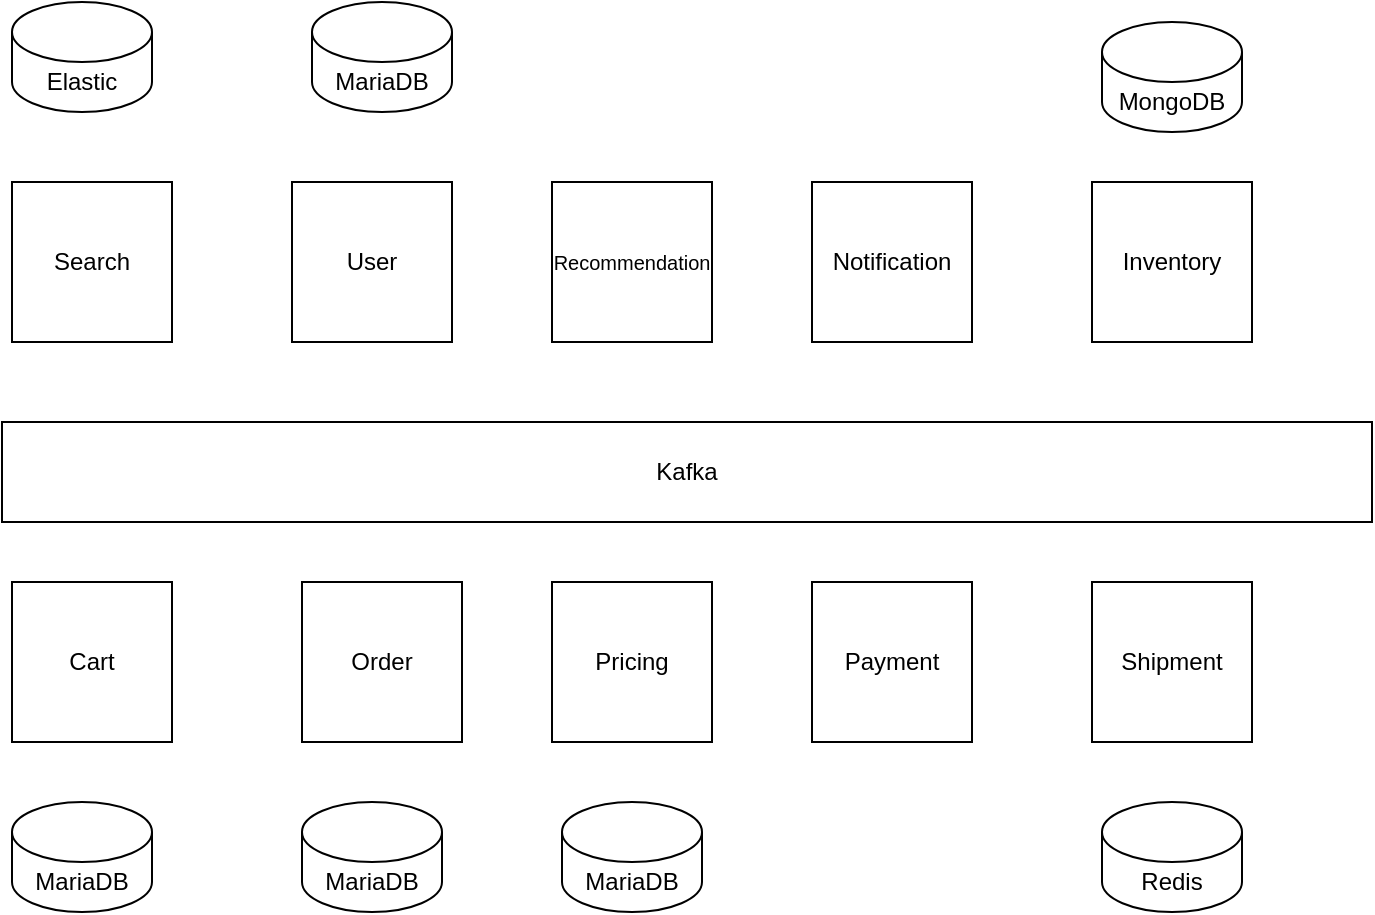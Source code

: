 <mxfile version="20.0.1" type="github">
  <diagram id="NNZJrir4YYSeP6VaG6wg" name="Overview">
    <mxGraphModel dx="946" dy="614" grid="1" gridSize="10" guides="1" tooltips="1" connect="1" arrows="1" fold="1" page="1" pageScale="1" pageWidth="827" pageHeight="1169" math="0" shadow="0">
      <root>
        <mxCell id="0" />
        <mxCell id="1" parent="0" />
        <mxCell id="Gac-dJqSlZ9fU-KO13v7-5" value="Search" style="whiteSpace=wrap;html=1;aspect=fixed;" vertex="1" parent="1">
          <mxGeometry x="130" y="230" width="80" height="80" as="geometry" />
        </mxCell>
        <mxCell id="Gac-dJqSlZ9fU-KO13v7-6" value="Inventory" style="whiteSpace=wrap;html=1;aspect=fixed;" vertex="1" parent="1">
          <mxGeometry x="670" y="230" width="80" height="80" as="geometry" />
        </mxCell>
        <mxCell id="Gac-dJqSlZ9fU-KO13v7-7" value="Cart" style="whiteSpace=wrap;html=1;aspect=fixed;" vertex="1" parent="1">
          <mxGeometry x="130" y="430" width="80" height="80" as="geometry" />
        </mxCell>
        <mxCell id="Gac-dJqSlZ9fU-KO13v7-8" value="Order" style="whiteSpace=wrap;html=1;aspect=fixed;" vertex="1" parent="1">
          <mxGeometry x="275" y="430" width="80" height="80" as="geometry" />
        </mxCell>
        <mxCell id="Gac-dJqSlZ9fU-KO13v7-9" value="Payment" style="whiteSpace=wrap;html=1;aspect=fixed;" vertex="1" parent="1">
          <mxGeometry x="530" y="430" width="80" height="80" as="geometry" />
        </mxCell>
        <mxCell id="Gac-dJqSlZ9fU-KO13v7-10" value="Shipment" style="whiteSpace=wrap;html=1;aspect=fixed;" vertex="1" parent="1">
          <mxGeometry x="670" y="430" width="80" height="80" as="geometry" />
        </mxCell>
        <mxCell id="Gac-dJqSlZ9fU-KO13v7-11" value="Notification" style="whiteSpace=wrap;html=1;aspect=fixed;" vertex="1" parent="1">
          <mxGeometry x="530" y="230" width="80" height="80" as="geometry" />
        </mxCell>
        <mxCell id="Gac-dJqSlZ9fU-KO13v7-12" value="User" style="whiteSpace=wrap;html=1;aspect=fixed;" vertex="1" parent="1">
          <mxGeometry x="270" y="230" width="80" height="80" as="geometry" />
        </mxCell>
        <mxCell id="Gac-dJqSlZ9fU-KO13v7-13" value="MongoDB" style="shape=cylinder3;whiteSpace=wrap;html=1;boundedLbl=1;backgroundOutline=1;size=15;" vertex="1" parent="1">
          <mxGeometry x="675" y="150" width="70" height="55" as="geometry" />
        </mxCell>
        <mxCell id="Gac-dJqSlZ9fU-KO13v7-15" value="Kafka" style="rounded=0;whiteSpace=wrap;html=1;" vertex="1" parent="1">
          <mxGeometry x="125" y="350" width="685" height="50" as="geometry" />
        </mxCell>
        <mxCell id="Gac-dJqSlZ9fU-KO13v7-19" value="MariaDB" style="shape=cylinder3;whiteSpace=wrap;html=1;boundedLbl=1;backgroundOutline=1;size=15;" vertex="1" parent="1">
          <mxGeometry x="280" y="140" width="70" height="55" as="geometry" />
        </mxCell>
        <mxCell id="Gac-dJqSlZ9fU-KO13v7-20" value="Elastic" style="shape=cylinder3;whiteSpace=wrap;html=1;boundedLbl=1;backgroundOutline=1;size=15;" vertex="1" parent="1">
          <mxGeometry x="130" y="140" width="70" height="55" as="geometry" />
        </mxCell>
        <mxCell id="Gac-dJqSlZ9fU-KO13v7-22" value="Redis" style="shape=cylinder3;whiteSpace=wrap;html=1;boundedLbl=1;backgroundOutline=1;size=15;" vertex="1" parent="1">
          <mxGeometry x="675" y="540" width="70" height="55" as="geometry" />
        </mxCell>
        <mxCell id="Gac-dJqSlZ9fU-KO13v7-23" value="MariaDB" style="shape=cylinder3;whiteSpace=wrap;html=1;boundedLbl=1;backgroundOutline=1;size=15;" vertex="1" parent="1">
          <mxGeometry x="275" y="540" width="70" height="55" as="geometry" />
        </mxCell>
        <mxCell id="Gac-dJqSlZ9fU-KO13v7-24" value="MariaDB" style="shape=cylinder3;whiteSpace=wrap;html=1;boundedLbl=1;backgroundOutline=1;size=15;" vertex="1" parent="1">
          <mxGeometry x="405" y="540" width="70" height="55" as="geometry" />
        </mxCell>
        <mxCell id="Gac-dJqSlZ9fU-KO13v7-25" value="&lt;font style=&quot;font-size: 10px;&quot;&gt;Recommendation&lt;/font&gt;" style="whiteSpace=wrap;html=1;aspect=fixed;" vertex="1" parent="1">
          <mxGeometry x="400" y="230" width="80" height="80" as="geometry" />
        </mxCell>
        <mxCell id="Gac-dJqSlZ9fU-KO13v7-26" value="Pricing" style="whiteSpace=wrap;html=1;aspect=fixed;" vertex="1" parent="1">
          <mxGeometry x="400" y="430" width="80" height="80" as="geometry" />
        </mxCell>
        <mxCell id="Gac-dJqSlZ9fU-KO13v7-27" value="MariaDB" style="shape=cylinder3;whiteSpace=wrap;html=1;boundedLbl=1;backgroundOutline=1;size=15;" vertex="1" parent="1">
          <mxGeometry x="130" y="540" width="70" height="55" as="geometry" />
        </mxCell>
      </root>
    </mxGraphModel>
  </diagram>
</mxfile>
